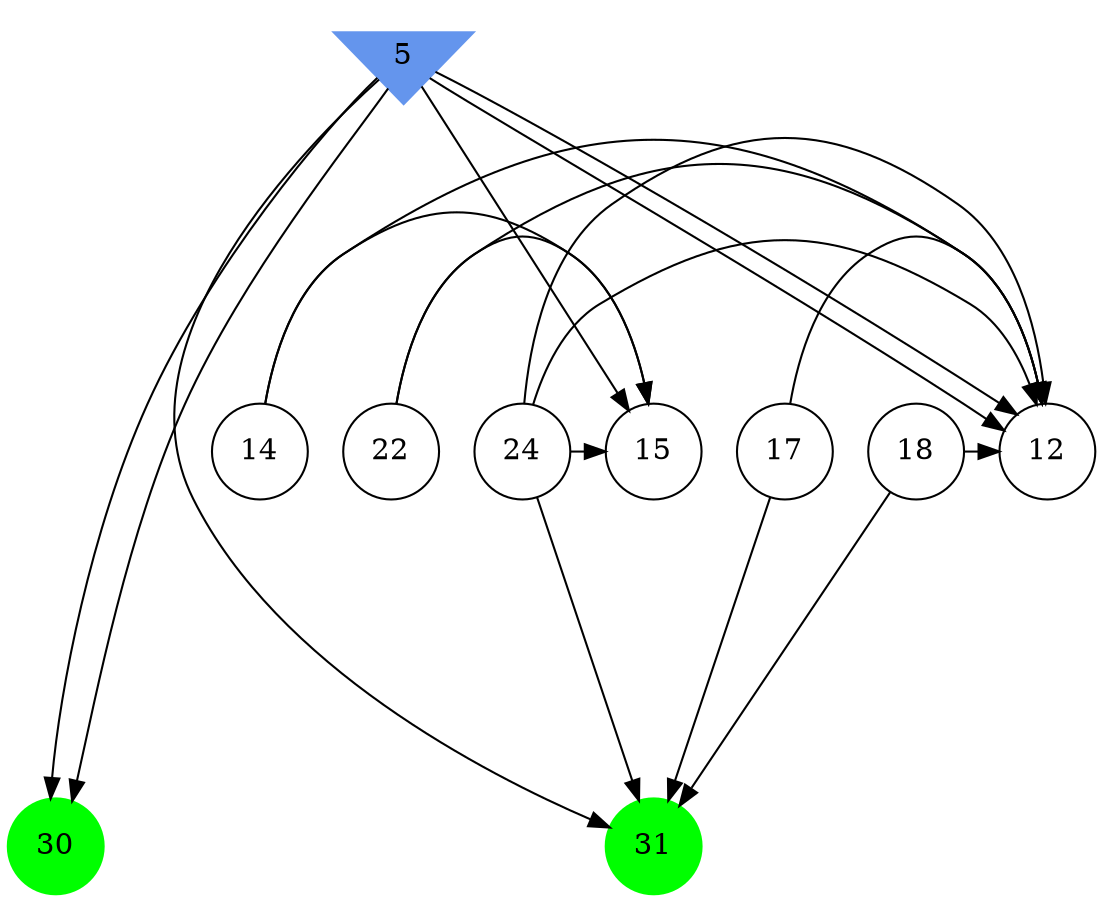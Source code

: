 digraph brain {
	ranksep=2.0;
	5 [shape=invtriangle,style=filled,color=cornflowerblue];
	12 [shape=circle,color=black];
	14 [shape=circle,color=black];
	15 [shape=circle,color=black];
	17 [shape=circle,color=black];
	18 [shape=circle,color=black];
	22 [shape=circle,color=black];
	24 [shape=circle,color=black];
	30 [shape=circle,style=filled,color=green];
	31 [shape=circle,style=filled,color=green];
	5	->	30;
	5	->	30;
	5	->	15;
	5	->	12;
	24	->	15;
	24	->	12;
	14	->	15;
	14	->	12;
	22	->	15;
	22	->	12;
	5	->	31;
	5	->	12;
	24	->	31;
	24	->	12;
	18	->	31;
	18	->	12;
	17	->	31;
	17	->	12;
	{ rank=same; 5; }
	{ rank=same; 12; 14; 15; 17; 18; 22; 24; }
	{ rank=same; 30; 31; }
}
